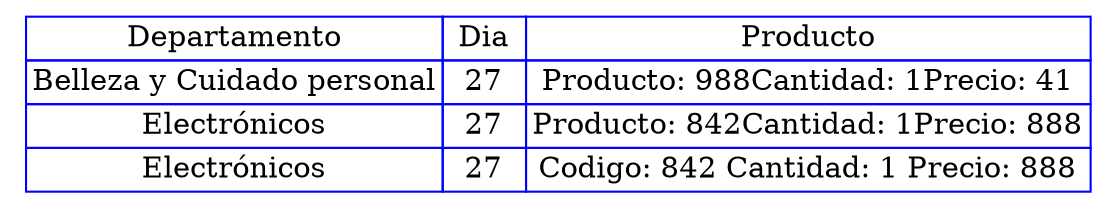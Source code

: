 digraph {
    tbl[
     shape=plaintext
     label=<
     <table border='0' cellborder='1' color='blue' cellspacing='0'>
<tr> <td>Departamento</td> <td> Dia </td> <td>Producto</td></tr>
<tr>
<td>Belleza y Cuidado personal</td>
<td>27</td>
<td>Producto: 988
Cantidad: 1
Precio: 41</td>
</tr><tr>
<td>Electrónicos</td>
<td>27</td>
<td>Producto: 842
Cantidad: 1
Precio: 888</td>
</tr><tr>
<td>Electrónicos</td>
<td>27</td>
<td>Codigo: 842 
Cantidad: 1 
Precio: 888</td>
</tr>
</table>
    >];
}